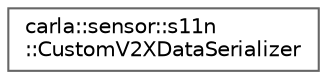 digraph "类继承关系图"
{
 // INTERACTIVE_SVG=YES
 // LATEX_PDF_SIZE
  bgcolor="transparent";
  edge [fontname=Helvetica,fontsize=10,labelfontname=Helvetica,labelfontsize=10];
  node [fontname=Helvetica,fontsize=10,shape=box,height=0.2,width=0.4];
  rankdir="LR";
  Node0 [id="Node000000",label="carla::sensor::s11n\l::CustomV2XDataSerializer",height=0.2,width=0.4,color="grey40", fillcolor="white", style="filled",URL="$d6/d2b/classcarla_1_1sensor_1_1s11n_1_1CustomV2XDataSerializer.html",tooltip=" "];
}
